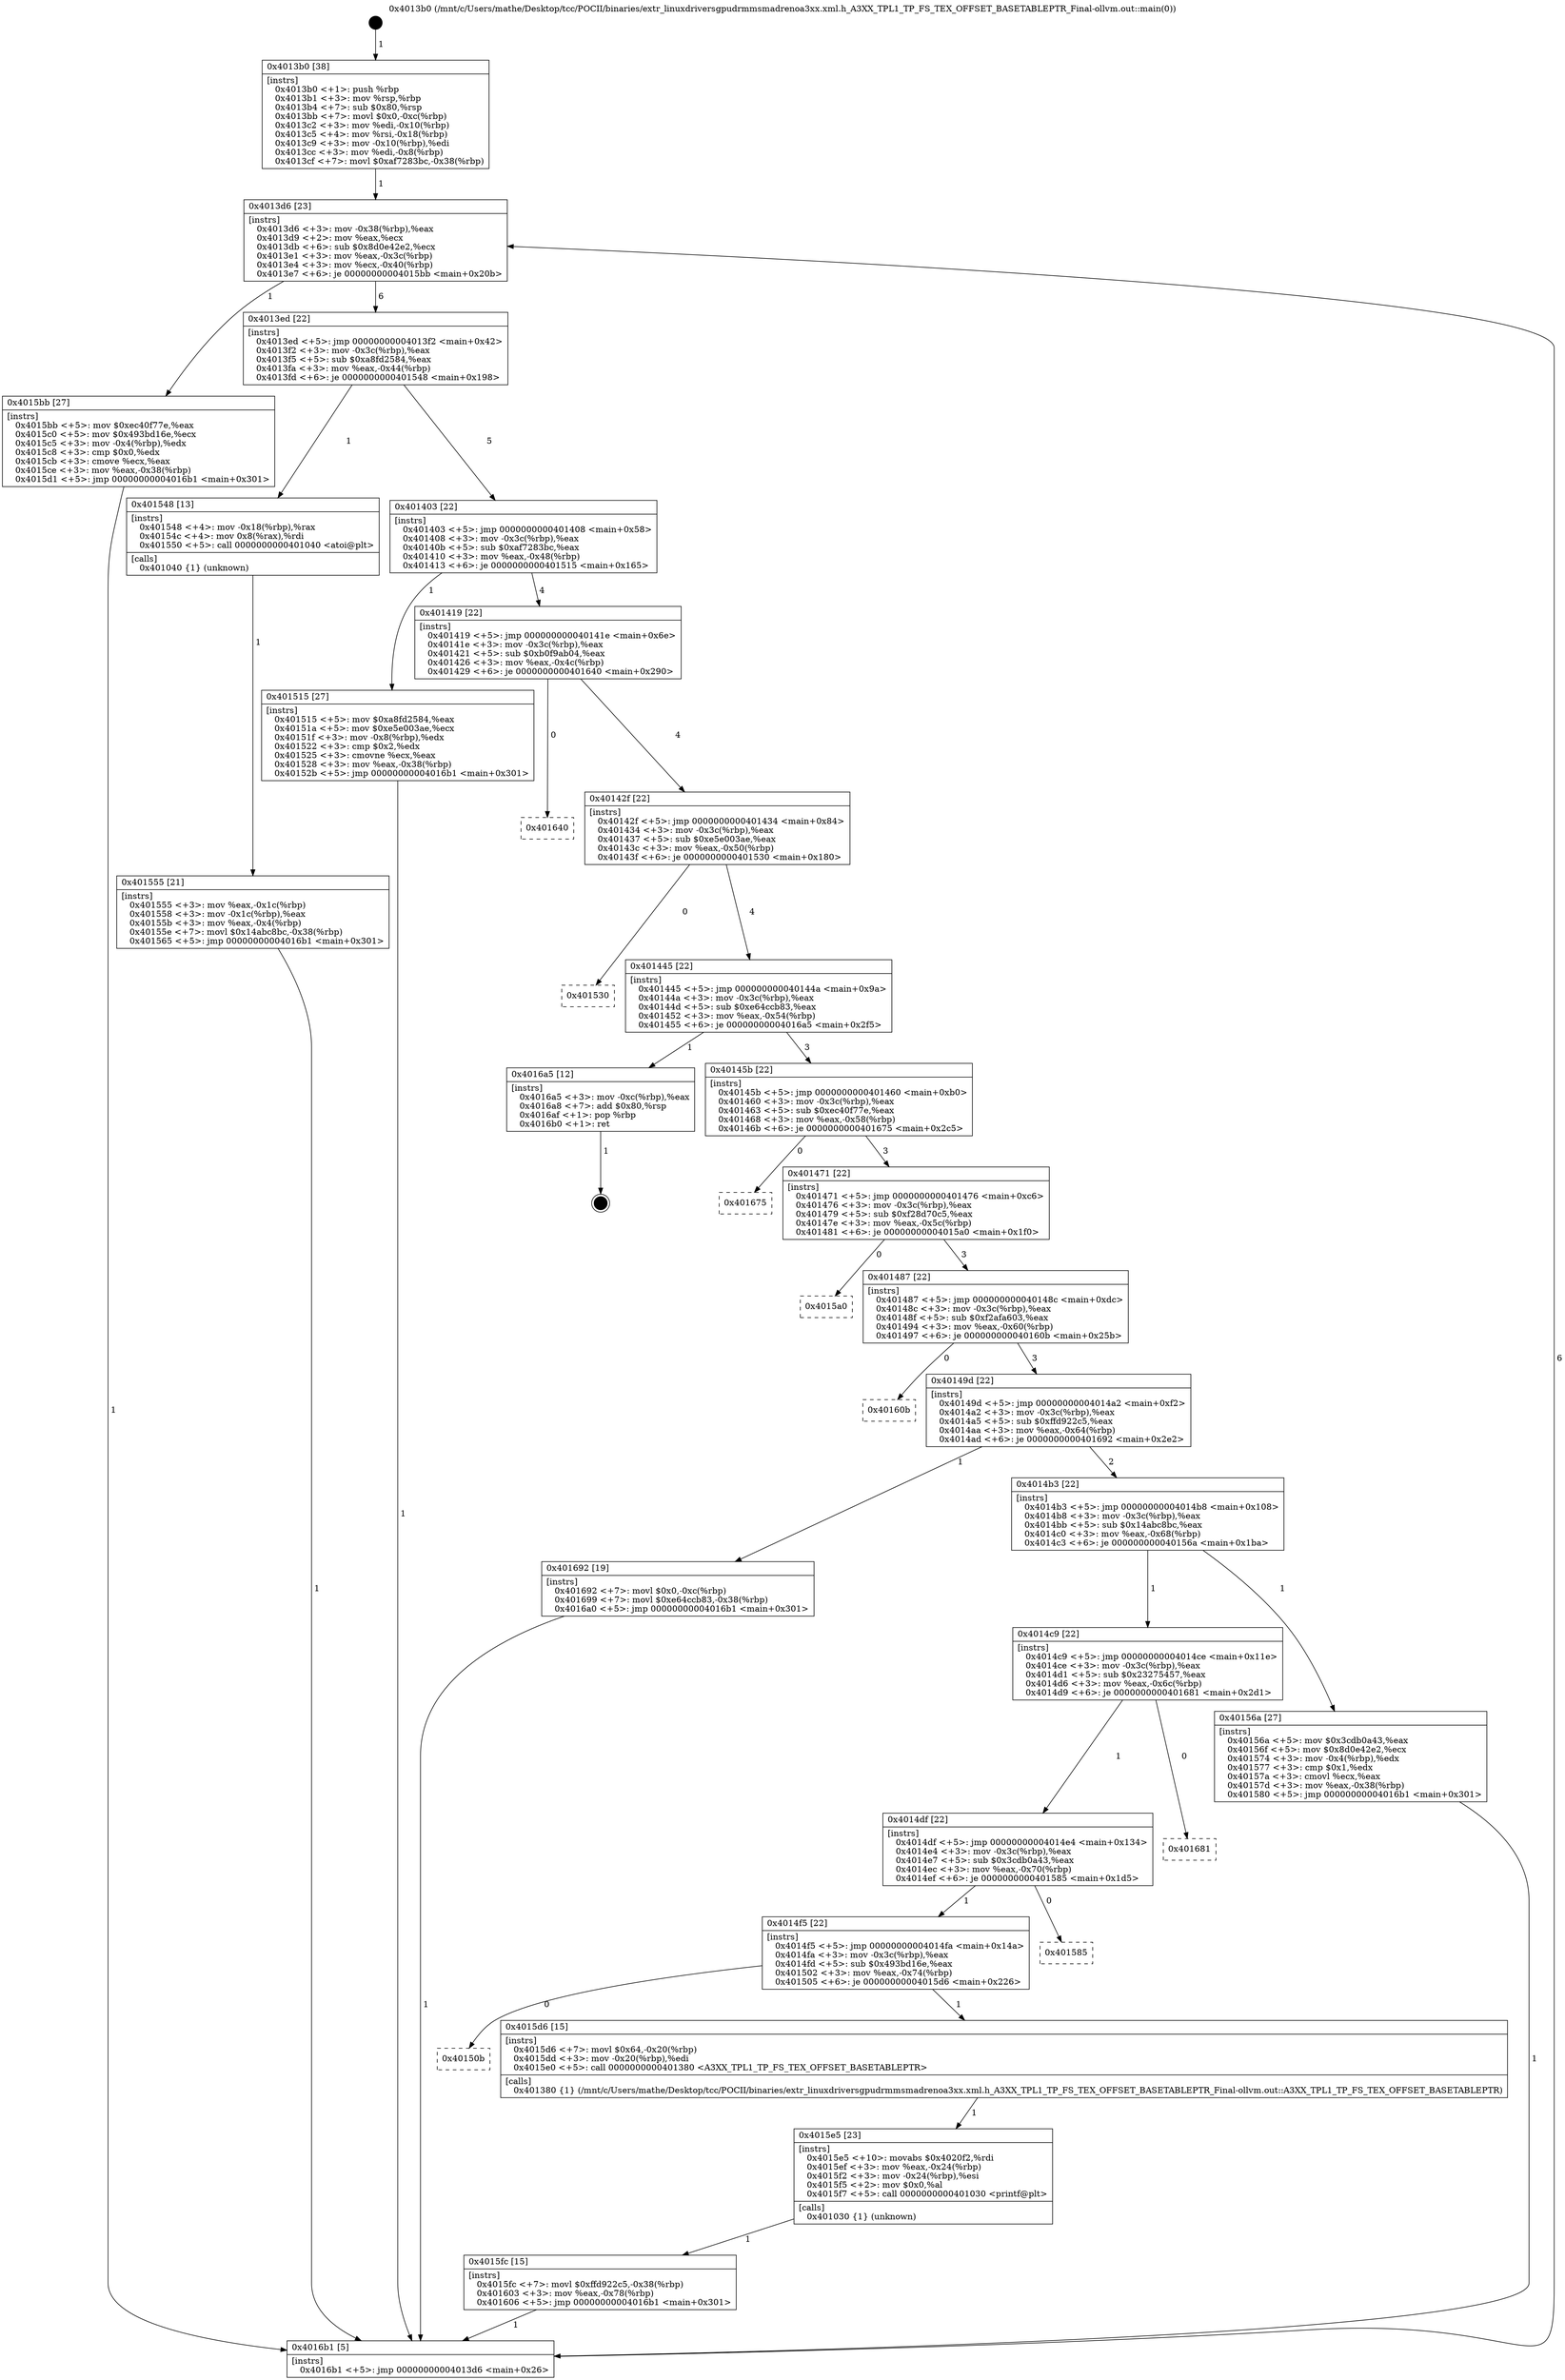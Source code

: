 digraph "0x4013b0" {
  label = "0x4013b0 (/mnt/c/Users/mathe/Desktop/tcc/POCII/binaries/extr_linuxdriversgpudrmmsmadrenoa3xx.xml.h_A3XX_TPL1_TP_FS_TEX_OFFSET_BASETABLEPTR_Final-ollvm.out::main(0))"
  labelloc = "t"
  node[shape=record]

  Entry [label="",width=0.3,height=0.3,shape=circle,fillcolor=black,style=filled]
  "0x4013d6" [label="{
     0x4013d6 [23]\l
     | [instrs]\l
     &nbsp;&nbsp;0x4013d6 \<+3\>: mov -0x38(%rbp),%eax\l
     &nbsp;&nbsp;0x4013d9 \<+2\>: mov %eax,%ecx\l
     &nbsp;&nbsp;0x4013db \<+6\>: sub $0x8d0e42e2,%ecx\l
     &nbsp;&nbsp;0x4013e1 \<+3\>: mov %eax,-0x3c(%rbp)\l
     &nbsp;&nbsp;0x4013e4 \<+3\>: mov %ecx,-0x40(%rbp)\l
     &nbsp;&nbsp;0x4013e7 \<+6\>: je 00000000004015bb \<main+0x20b\>\l
  }"]
  "0x4015bb" [label="{
     0x4015bb [27]\l
     | [instrs]\l
     &nbsp;&nbsp;0x4015bb \<+5\>: mov $0xec40f77e,%eax\l
     &nbsp;&nbsp;0x4015c0 \<+5\>: mov $0x493bd16e,%ecx\l
     &nbsp;&nbsp;0x4015c5 \<+3\>: mov -0x4(%rbp),%edx\l
     &nbsp;&nbsp;0x4015c8 \<+3\>: cmp $0x0,%edx\l
     &nbsp;&nbsp;0x4015cb \<+3\>: cmove %ecx,%eax\l
     &nbsp;&nbsp;0x4015ce \<+3\>: mov %eax,-0x38(%rbp)\l
     &nbsp;&nbsp;0x4015d1 \<+5\>: jmp 00000000004016b1 \<main+0x301\>\l
  }"]
  "0x4013ed" [label="{
     0x4013ed [22]\l
     | [instrs]\l
     &nbsp;&nbsp;0x4013ed \<+5\>: jmp 00000000004013f2 \<main+0x42\>\l
     &nbsp;&nbsp;0x4013f2 \<+3\>: mov -0x3c(%rbp),%eax\l
     &nbsp;&nbsp;0x4013f5 \<+5\>: sub $0xa8fd2584,%eax\l
     &nbsp;&nbsp;0x4013fa \<+3\>: mov %eax,-0x44(%rbp)\l
     &nbsp;&nbsp;0x4013fd \<+6\>: je 0000000000401548 \<main+0x198\>\l
  }"]
  Exit [label="",width=0.3,height=0.3,shape=circle,fillcolor=black,style=filled,peripheries=2]
  "0x401548" [label="{
     0x401548 [13]\l
     | [instrs]\l
     &nbsp;&nbsp;0x401548 \<+4\>: mov -0x18(%rbp),%rax\l
     &nbsp;&nbsp;0x40154c \<+4\>: mov 0x8(%rax),%rdi\l
     &nbsp;&nbsp;0x401550 \<+5\>: call 0000000000401040 \<atoi@plt\>\l
     | [calls]\l
     &nbsp;&nbsp;0x401040 \{1\} (unknown)\l
  }"]
  "0x401403" [label="{
     0x401403 [22]\l
     | [instrs]\l
     &nbsp;&nbsp;0x401403 \<+5\>: jmp 0000000000401408 \<main+0x58\>\l
     &nbsp;&nbsp;0x401408 \<+3\>: mov -0x3c(%rbp),%eax\l
     &nbsp;&nbsp;0x40140b \<+5\>: sub $0xaf7283bc,%eax\l
     &nbsp;&nbsp;0x401410 \<+3\>: mov %eax,-0x48(%rbp)\l
     &nbsp;&nbsp;0x401413 \<+6\>: je 0000000000401515 \<main+0x165\>\l
  }"]
  "0x4015fc" [label="{
     0x4015fc [15]\l
     | [instrs]\l
     &nbsp;&nbsp;0x4015fc \<+7\>: movl $0xffd922c5,-0x38(%rbp)\l
     &nbsp;&nbsp;0x401603 \<+3\>: mov %eax,-0x78(%rbp)\l
     &nbsp;&nbsp;0x401606 \<+5\>: jmp 00000000004016b1 \<main+0x301\>\l
  }"]
  "0x401515" [label="{
     0x401515 [27]\l
     | [instrs]\l
     &nbsp;&nbsp;0x401515 \<+5\>: mov $0xa8fd2584,%eax\l
     &nbsp;&nbsp;0x40151a \<+5\>: mov $0xe5e003ae,%ecx\l
     &nbsp;&nbsp;0x40151f \<+3\>: mov -0x8(%rbp),%edx\l
     &nbsp;&nbsp;0x401522 \<+3\>: cmp $0x2,%edx\l
     &nbsp;&nbsp;0x401525 \<+3\>: cmovne %ecx,%eax\l
     &nbsp;&nbsp;0x401528 \<+3\>: mov %eax,-0x38(%rbp)\l
     &nbsp;&nbsp;0x40152b \<+5\>: jmp 00000000004016b1 \<main+0x301\>\l
  }"]
  "0x401419" [label="{
     0x401419 [22]\l
     | [instrs]\l
     &nbsp;&nbsp;0x401419 \<+5\>: jmp 000000000040141e \<main+0x6e\>\l
     &nbsp;&nbsp;0x40141e \<+3\>: mov -0x3c(%rbp),%eax\l
     &nbsp;&nbsp;0x401421 \<+5\>: sub $0xb0f9ab04,%eax\l
     &nbsp;&nbsp;0x401426 \<+3\>: mov %eax,-0x4c(%rbp)\l
     &nbsp;&nbsp;0x401429 \<+6\>: je 0000000000401640 \<main+0x290\>\l
  }"]
  "0x4016b1" [label="{
     0x4016b1 [5]\l
     | [instrs]\l
     &nbsp;&nbsp;0x4016b1 \<+5\>: jmp 00000000004013d6 \<main+0x26\>\l
  }"]
  "0x4013b0" [label="{
     0x4013b0 [38]\l
     | [instrs]\l
     &nbsp;&nbsp;0x4013b0 \<+1\>: push %rbp\l
     &nbsp;&nbsp;0x4013b1 \<+3\>: mov %rsp,%rbp\l
     &nbsp;&nbsp;0x4013b4 \<+7\>: sub $0x80,%rsp\l
     &nbsp;&nbsp;0x4013bb \<+7\>: movl $0x0,-0xc(%rbp)\l
     &nbsp;&nbsp;0x4013c2 \<+3\>: mov %edi,-0x10(%rbp)\l
     &nbsp;&nbsp;0x4013c5 \<+4\>: mov %rsi,-0x18(%rbp)\l
     &nbsp;&nbsp;0x4013c9 \<+3\>: mov -0x10(%rbp),%edi\l
     &nbsp;&nbsp;0x4013cc \<+3\>: mov %edi,-0x8(%rbp)\l
     &nbsp;&nbsp;0x4013cf \<+7\>: movl $0xaf7283bc,-0x38(%rbp)\l
  }"]
  "0x401555" [label="{
     0x401555 [21]\l
     | [instrs]\l
     &nbsp;&nbsp;0x401555 \<+3\>: mov %eax,-0x1c(%rbp)\l
     &nbsp;&nbsp;0x401558 \<+3\>: mov -0x1c(%rbp),%eax\l
     &nbsp;&nbsp;0x40155b \<+3\>: mov %eax,-0x4(%rbp)\l
     &nbsp;&nbsp;0x40155e \<+7\>: movl $0x14abc8bc,-0x38(%rbp)\l
     &nbsp;&nbsp;0x401565 \<+5\>: jmp 00000000004016b1 \<main+0x301\>\l
  }"]
  "0x4015e5" [label="{
     0x4015e5 [23]\l
     | [instrs]\l
     &nbsp;&nbsp;0x4015e5 \<+10\>: movabs $0x4020f2,%rdi\l
     &nbsp;&nbsp;0x4015ef \<+3\>: mov %eax,-0x24(%rbp)\l
     &nbsp;&nbsp;0x4015f2 \<+3\>: mov -0x24(%rbp),%esi\l
     &nbsp;&nbsp;0x4015f5 \<+2\>: mov $0x0,%al\l
     &nbsp;&nbsp;0x4015f7 \<+5\>: call 0000000000401030 \<printf@plt\>\l
     | [calls]\l
     &nbsp;&nbsp;0x401030 \{1\} (unknown)\l
  }"]
  "0x401640" [label="{
     0x401640\l
  }", style=dashed]
  "0x40142f" [label="{
     0x40142f [22]\l
     | [instrs]\l
     &nbsp;&nbsp;0x40142f \<+5\>: jmp 0000000000401434 \<main+0x84\>\l
     &nbsp;&nbsp;0x401434 \<+3\>: mov -0x3c(%rbp),%eax\l
     &nbsp;&nbsp;0x401437 \<+5\>: sub $0xe5e003ae,%eax\l
     &nbsp;&nbsp;0x40143c \<+3\>: mov %eax,-0x50(%rbp)\l
     &nbsp;&nbsp;0x40143f \<+6\>: je 0000000000401530 \<main+0x180\>\l
  }"]
  "0x40150b" [label="{
     0x40150b\l
  }", style=dashed]
  "0x401530" [label="{
     0x401530\l
  }", style=dashed]
  "0x401445" [label="{
     0x401445 [22]\l
     | [instrs]\l
     &nbsp;&nbsp;0x401445 \<+5\>: jmp 000000000040144a \<main+0x9a\>\l
     &nbsp;&nbsp;0x40144a \<+3\>: mov -0x3c(%rbp),%eax\l
     &nbsp;&nbsp;0x40144d \<+5\>: sub $0xe64ccb83,%eax\l
     &nbsp;&nbsp;0x401452 \<+3\>: mov %eax,-0x54(%rbp)\l
     &nbsp;&nbsp;0x401455 \<+6\>: je 00000000004016a5 \<main+0x2f5\>\l
  }"]
  "0x4015d6" [label="{
     0x4015d6 [15]\l
     | [instrs]\l
     &nbsp;&nbsp;0x4015d6 \<+7\>: movl $0x64,-0x20(%rbp)\l
     &nbsp;&nbsp;0x4015dd \<+3\>: mov -0x20(%rbp),%edi\l
     &nbsp;&nbsp;0x4015e0 \<+5\>: call 0000000000401380 \<A3XX_TPL1_TP_FS_TEX_OFFSET_BASETABLEPTR\>\l
     | [calls]\l
     &nbsp;&nbsp;0x401380 \{1\} (/mnt/c/Users/mathe/Desktop/tcc/POCII/binaries/extr_linuxdriversgpudrmmsmadrenoa3xx.xml.h_A3XX_TPL1_TP_FS_TEX_OFFSET_BASETABLEPTR_Final-ollvm.out::A3XX_TPL1_TP_FS_TEX_OFFSET_BASETABLEPTR)\l
  }"]
  "0x4016a5" [label="{
     0x4016a5 [12]\l
     | [instrs]\l
     &nbsp;&nbsp;0x4016a5 \<+3\>: mov -0xc(%rbp),%eax\l
     &nbsp;&nbsp;0x4016a8 \<+7\>: add $0x80,%rsp\l
     &nbsp;&nbsp;0x4016af \<+1\>: pop %rbp\l
     &nbsp;&nbsp;0x4016b0 \<+1\>: ret\l
  }"]
  "0x40145b" [label="{
     0x40145b [22]\l
     | [instrs]\l
     &nbsp;&nbsp;0x40145b \<+5\>: jmp 0000000000401460 \<main+0xb0\>\l
     &nbsp;&nbsp;0x401460 \<+3\>: mov -0x3c(%rbp),%eax\l
     &nbsp;&nbsp;0x401463 \<+5\>: sub $0xec40f77e,%eax\l
     &nbsp;&nbsp;0x401468 \<+3\>: mov %eax,-0x58(%rbp)\l
     &nbsp;&nbsp;0x40146b \<+6\>: je 0000000000401675 \<main+0x2c5\>\l
  }"]
  "0x4014f5" [label="{
     0x4014f5 [22]\l
     | [instrs]\l
     &nbsp;&nbsp;0x4014f5 \<+5\>: jmp 00000000004014fa \<main+0x14a\>\l
     &nbsp;&nbsp;0x4014fa \<+3\>: mov -0x3c(%rbp),%eax\l
     &nbsp;&nbsp;0x4014fd \<+5\>: sub $0x493bd16e,%eax\l
     &nbsp;&nbsp;0x401502 \<+3\>: mov %eax,-0x74(%rbp)\l
     &nbsp;&nbsp;0x401505 \<+6\>: je 00000000004015d6 \<main+0x226\>\l
  }"]
  "0x401675" [label="{
     0x401675\l
  }", style=dashed]
  "0x401471" [label="{
     0x401471 [22]\l
     | [instrs]\l
     &nbsp;&nbsp;0x401471 \<+5\>: jmp 0000000000401476 \<main+0xc6\>\l
     &nbsp;&nbsp;0x401476 \<+3\>: mov -0x3c(%rbp),%eax\l
     &nbsp;&nbsp;0x401479 \<+5\>: sub $0xf28d70c5,%eax\l
     &nbsp;&nbsp;0x40147e \<+3\>: mov %eax,-0x5c(%rbp)\l
     &nbsp;&nbsp;0x401481 \<+6\>: je 00000000004015a0 \<main+0x1f0\>\l
  }"]
  "0x401585" [label="{
     0x401585\l
  }", style=dashed]
  "0x4015a0" [label="{
     0x4015a0\l
  }", style=dashed]
  "0x401487" [label="{
     0x401487 [22]\l
     | [instrs]\l
     &nbsp;&nbsp;0x401487 \<+5\>: jmp 000000000040148c \<main+0xdc\>\l
     &nbsp;&nbsp;0x40148c \<+3\>: mov -0x3c(%rbp),%eax\l
     &nbsp;&nbsp;0x40148f \<+5\>: sub $0xf2afa603,%eax\l
     &nbsp;&nbsp;0x401494 \<+3\>: mov %eax,-0x60(%rbp)\l
     &nbsp;&nbsp;0x401497 \<+6\>: je 000000000040160b \<main+0x25b\>\l
  }"]
  "0x4014df" [label="{
     0x4014df [22]\l
     | [instrs]\l
     &nbsp;&nbsp;0x4014df \<+5\>: jmp 00000000004014e4 \<main+0x134\>\l
     &nbsp;&nbsp;0x4014e4 \<+3\>: mov -0x3c(%rbp),%eax\l
     &nbsp;&nbsp;0x4014e7 \<+5\>: sub $0x3cdb0a43,%eax\l
     &nbsp;&nbsp;0x4014ec \<+3\>: mov %eax,-0x70(%rbp)\l
     &nbsp;&nbsp;0x4014ef \<+6\>: je 0000000000401585 \<main+0x1d5\>\l
  }"]
  "0x40160b" [label="{
     0x40160b\l
  }", style=dashed]
  "0x40149d" [label="{
     0x40149d [22]\l
     | [instrs]\l
     &nbsp;&nbsp;0x40149d \<+5\>: jmp 00000000004014a2 \<main+0xf2\>\l
     &nbsp;&nbsp;0x4014a2 \<+3\>: mov -0x3c(%rbp),%eax\l
     &nbsp;&nbsp;0x4014a5 \<+5\>: sub $0xffd922c5,%eax\l
     &nbsp;&nbsp;0x4014aa \<+3\>: mov %eax,-0x64(%rbp)\l
     &nbsp;&nbsp;0x4014ad \<+6\>: je 0000000000401692 \<main+0x2e2\>\l
  }"]
  "0x401681" [label="{
     0x401681\l
  }", style=dashed]
  "0x401692" [label="{
     0x401692 [19]\l
     | [instrs]\l
     &nbsp;&nbsp;0x401692 \<+7\>: movl $0x0,-0xc(%rbp)\l
     &nbsp;&nbsp;0x401699 \<+7\>: movl $0xe64ccb83,-0x38(%rbp)\l
     &nbsp;&nbsp;0x4016a0 \<+5\>: jmp 00000000004016b1 \<main+0x301\>\l
  }"]
  "0x4014b3" [label="{
     0x4014b3 [22]\l
     | [instrs]\l
     &nbsp;&nbsp;0x4014b3 \<+5\>: jmp 00000000004014b8 \<main+0x108\>\l
     &nbsp;&nbsp;0x4014b8 \<+3\>: mov -0x3c(%rbp),%eax\l
     &nbsp;&nbsp;0x4014bb \<+5\>: sub $0x14abc8bc,%eax\l
     &nbsp;&nbsp;0x4014c0 \<+3\>: mov %eax,-0x68(%rbp)\l
     &nbsp;&nbsp;0x4014c3 \<+6\>: je 000000000040156a \<main+0x1ba\>\l
  }"]
  "0x4014c9" [label="{
     0x4014c9 [22]\l
     | [instrs]\l
     &nbsp;&nbsp;0x4014c9 \<+5\>: jmp 00000000004014ce \<main+0x11e\>\l
     &nbsp;&nbsp;0x4014ce \<+3\>: mov -0x3c(%rbp),%eax\l
     &nbsp;&nbsp;0x4014d1 \<+5\>: sub $0x23275457,%eax\l
     &nbsp;&nbsp;0x4014d6 \<+3\>: mov %eax,-0x6c(%rbp)\l
     &nbsp;&nbsp;0x4014d9 \<+6\>: je 0000000000401681 \<main+0x2d1\>\l
  }"]
  "0x40156a" [label="{
     0x40156a [27]\l
     | [instrs]\l
     &nbsp;&nbsp;0x40156a \<+5\>: mov $0x3cdb0a43,%eax\l
     &nbsp;&nbsp;0x40156f \<+5\>: mov $0x8d0e42e2,%ecx\l
     &nbsp;&nbsp;0x401574 \<+3\>: mov -0x4(%rbp),%edx\l
     &nbsp;&nbsp;0x401577 \<+3\>: cmp $0x1,%edx\l
     &nbsp;&nbsp;0x40157a \<+3\>: cmovl %ecx,%eax\l
     &nbsp;&nbsp;0x40157d \<+3\>: mov %eax,-0x38(%rbp)\l
     &nbsp;&nbsp;0x401580 \<+5\>: jmp 00000000004016b1 \<main+0x301\>\l
  }"]
  Entry -> "0x4013b0" [label=" 1"]
  "0x4013d6" -> "0x4015bb" [label=" 1"]
  "0x4013d6" -> "0x4013ed" [label=" 6"]
  "0x4016a5" -> Exit [label=" 1"]
  "0x4013ed" -> "0x401548" [label=" 1"]
  "0x4013ed" -> "0x401403" [label=" 5"]
  "0x401692" -> "0x4016b1" [label=" 1"]
  "0x401403" -> "0x401515" [label=" 1"]
  "0x401403" -> "0x401419" [label=" 4"]
  "0x401515" -> "0x4016b1" [label=" 1"]
  "0x4013b0" -> "0x4013d6" [label=" 1"]
  "0x4016b1" -> "0x4013d6" [label=" 6"]
  "0x401548" -> "0x401555" [label=" 1"]
  "0x401555" -> "0x4016b1" [label=" 1"]
  "0x4015fc" -> "0x4016b1" [label=" 1"]
  "0x401419" -> "0x401640" [label=" 0"]
  "0x401419" -> "0x40142f" [label=" 4"]
  "0x4015e5" -> "0x4015fc" [label=" 1"]
  "0x40142f" -> "0x401530" [label=" 0"]
  "0x40142f" -> "0x401445" [label=" 4"]
  "0x4015d6" -> "0x4015e5" [label=" 1"]
  "0x401445" -> "0x4016a5" [label=" 1"]
  "0x401445" -> "0x40145b" [label=" 3"]
  "0x4014f5" -> "0x40150b" [label=" 0"]
  "0x40145b" -> "0x401675" [label=" 0"]
  "0x40145b" -> "0x401471" [label=" 3"]
  "0x4014f5" -> "0x4015d6" [label=" 1"]
  "0x401471" -> "0x4015a0" [label=" 0"]
  "0x401471" -> "0x401487" [label=" 3"]
  "0x4014df" -> "0x4014f5" [label=" 1"]
  "0x401487" -> "0x40160b" [label=" 0"]
  "0x401487" -> "0x40149d" [label=" 3"]
  "0x4014df" -> "0x401585" [label=" 0"]
  "0x40149d" -> "0x401692" [label=" 1"]
  "0x40149d" -> "0x4014b3" [label=" 2"]
  "0x4014c9" -> "0x4014df" [label=" 1"]
  "0x4014b3" -> "0x40156a" [label=" 1"]
  "0x4014b3" -> "0x4014c9" [label=" 1"]
  "0x40156a" -> "0x4016b1" [label=" 1"]
  "0x4015bb" -> "0x4016b1" [label=" 1"]
  "0x4014c9" -> "0x401681" [label=" 0"]
}
